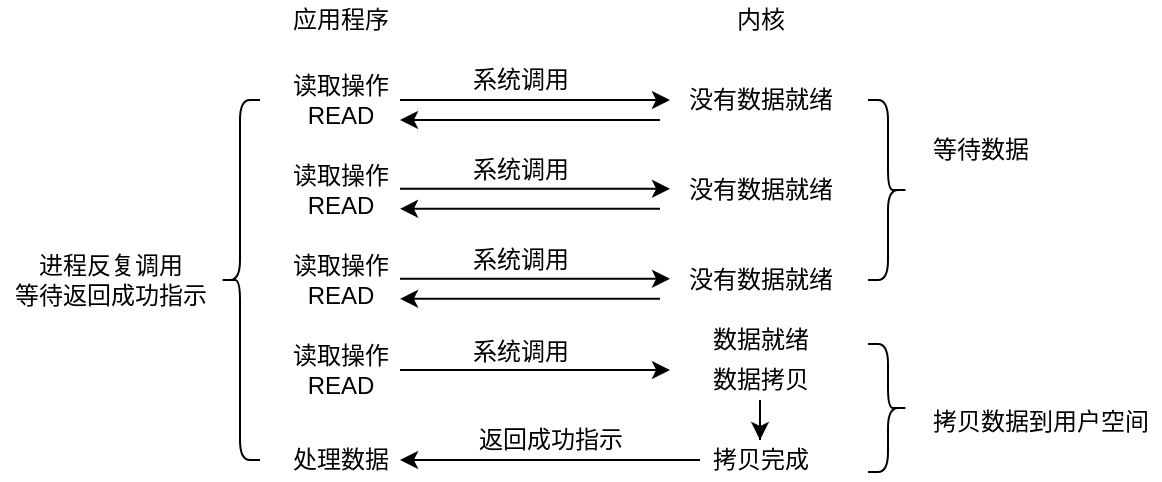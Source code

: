 <mxfile version="14.1.5" type="device"><diagram id="7JqhIfJGkgIkduY4dg1-" name="第 1 页"><mxGraphModel dx="1086" dy="966" grid="1" gridSize="10" guides="1" tooltips="1" connect="1" arrows="1" fold="1" page="1" pageScale="1" pageWidth="827" pageHeight="1169" math="0" shadow="0"><root><mxCell id="0"/><mxCell id="1" parent="0"/><mxCell id="bcS-eWJCwvyhSF3zMbxG-1" value="应用程序&lt;br&gt;" style="text;html=1;align=center;verticalAlign=middle;resizable=0;points=[];autosize=1;" parent="1" vertex="1"><mxGeometry x="180" y="200" width="60" height="20" as="geometry"/></mxCell><mxCell id="bcS-eWJCwvyhSF3zMbxG-4" value="" style="edgeStyle=orthogonalEdgeStyle;rounded=0;orthogonalLoop=1;jettySize=auto;html=1;" parent="1" source="bcS-eWJCwvyhSF3zMbxG-2" target="bcS-eWJCwvyhSF3zMbxG-3" edge="1"><mxGeometry relative="1" as="geometry"/></mxCell><mxCell id="bcS-eWJCwvyhSF3zMbxG-2" value="读取操作&lt;br&gt;READ" style="text;html=1;align=center;verticalAlign=middle;resizable=0;points=[];autosize=1;" parent="1" vertex="1"><mxGeometry x="180" y="235" width="60" height="30" as="geometry"/></mxCell><mxCell id="bcS-eWJCwvyhSF3zMbxG-3" value="没有数据就绪" style="text;html=1;align=center;verticalAlign=middle;resizable=0;points=[];autosize=1;" parent="1" vertex="1"><mxGeometry x="375" y="240" width="90" height="20" as="geometry"/></mxCell><mxCell id="bcS-eWJCwvyhSF3zMbxG-5" value="数据就绪" style="text;html=1;align=center;verticalAlign=middle;resizable=0;points=[];autosize=1;" parent="1" vertex="1"><mxGeometry x="390" y="360" width="60" height="20" as="geometry"/></mxCell><mxCell id="bcS-eWJCwvyhSF3zMbxG-9" value="" style="edgeStyle=orthogonalEdgeStyle;rounded=0;orthogonalLoop=1;jettySize=auto;html=1;" parent="1" source="bcS-eWJCwvyhSF3zMbxG-7" target="bcS-eWJCwvyhSF3zMbxG-8" edge="1"><mxGeometry relative="1" as="geometry"/></mxCell><mxCell id="bcS-eWJCwvyhSF3zMbxG-7" value="数据拷贝" style="text;html=1;align=center;verticalAlign=middle;resizable=0;points=[];autosize=1;" parent="1" vertex="1"><mxGeometry x="390" y="380" width="60" height="20" as="geometry"/></mxCell><mxCell id="bcS-eWJCwvyhSF3zMbxG-11" value="" style="edgeStyle=orthogonalEdgeStyle;rounded=0;orthogonalLoop=1;jettySize=auto;html=1;" parent="1" source="bcS-eWJCwvyhSF3zMbxG-8" target="bcS-eWJCwvyhSF3zMbxG-10" edge="1"><mxGeometry relative="1" as="geometry"/></mxCell><mxCell id="bcS-eWJCwvyhSF3zMbxG-8" value="拷贝完成" style="text;html=1;align=center;verticalAlign=middle;resizable=0;points=[];autosize=1;" parent="1" vertex="1"><mxGeometry x="390" y="420" width="60" height="20" as="geometry"/></mxCell><mxCell id="bcS-eWJCwvyhSF3zMbxG-10" value="处理数据" style="text;html=1;align=center;verticalAlign=middle;resizable=0;points=[];autosize=1;" parent="1" vertex="1"><mxGeometry x="180" y="420" width="60" height="20" as="geometry"/></mxCell><mxCell id="bcS-eWJCwvyhSF3zMbxG-12" value="" style="shape=curlyBracket;whiteSpace=wrap;html=1;rounded=1;" parent="1" vertex="1"><mxGeometry x="150" y="250" width="20" height="180" as="geometry"/></mxCell><mxCell id="bcS-eWJCwvyhSF3zMbxG-13" value="" style="shape=curlyBracket;whiteSpace=wrap;html=1;rounded=1;rotation=-180;" parent="1" vertex="1"><mxGeometry x="474" y="250" width="20" height="90" as="geometry"/></mxCell><mxCell id="bcS-eWJCwvyhSF3zMbxG-14" value="" style="shape=curlyBracket;whiteSpace=wrap;html=1;rounded=1;rotation=-180;" parent="1" vertex="1"><mxGeometry x="474" y="372" width="20" height="64" as="geometry"/></mxCell><mxCell id="bcS-eWJCwvyhSF3zMbxG-15" value="等待数据" style="text;html=1;align=center;verticalAlign=middle;resizable=0;points=[];autosize=1;" parent="1" vertex="1"><mxGeometry x="500" y="265" width="60" height="20" as="geometry"/></mxCell><mxCell id="bcS-eWJCwvyhSF3zMbxG-16" value="拷贝数据到用户空间" style="text;html=1;align=center;verticalAlign=middle;resizable=0;points=[];autosize=1;" parent="1" vertex="1"><mxGeometry x="500" y="401" width="120" height="20" as="geometry"/></mxCell><mxCell id="bcS-eWJCwvyhSF3zMbxG-17" value="系统调用" style="text;html=1;align=center;verticalAlign=middle;resizable=0;points=[];autosize=1;" parent="1" vertex="1"><mxGeometry x="270" y="230" width="60" height="20" as="geometry"/></mxCell><mxCell id="bcS-eWJCwvyhSF3zMbxG-18" value="返回成功指示" style="text;html=1;align=center;verticalAlign=middle;resizable=0;points=[];autosize=1;" parent="1" vertex="1"><mxGeometry x="270" y="410" width="90" height="20" as="geometry"/></mxCell><mxCell id="bcS-eWJCwvyhSF3zMbxG-19" value="内核" style="text;html=1;align=center;verticalAlign=middle;resizable=0;points=[];autosize=1;" parent="1" vertex="1"><mxGeometry x="400" y="200" width="40" height="20" as="geometry"/></mxCell><mxCell id="bcS-eWJCwvyhSF3zMbxG-20" value="进程反复调用&lt;br&gt;等待返回成功指示" style="text;html=1;align=center;verticalAlign=middle;resizable=0;points=[];autosize=1;" parent="1" vertex="1"><mxGeometry x="40" y="325" width="110" height="30" as="geometry"/></mxCell><mxCell id="SeTZgjgZs3JU4rDHdnHW-1" value="读取操作&lt;br&gt;READ" style="text;html=1;align=center;verticalAlign=middle;resizable=0;points=[];autosize=1;" parent="1" vertex="1"><mxGeometry x="180" y="280" width="60" height="30" as="geometry"/></mxCell><mxCell id="SeTZgjgZs3JU4rDHdnHW-2" value="读取操作&lt;br&gt;READ" style="text;html=1;align=center;verticalAlign=middle;resizable=0;points=[];autosize=1;" parent="1" vertex="1"><mxGeometry x="180" y="325" width="60" height="30" as="geometry"/></mxCell><mxCell id="SeTZgjgZs3JU4rDHdnHW-3" value="读取操作&lt;br&gt;READ" style="text;html=1;align=center;verticalAlign=middle;resizable=0;points=[];autosize=1;" parent="1" vertex="1"><mxGeometry x="180" y="370" width="60" height="30" as="geometry"/></mxCell><mxCell id="SeTZgjgZs3JU4rDHdnHW-5" value="没有数据就绪" style="text;html=1;align=center;verticalAlign=middle;resizable=0;points=[];autosize=1;" parent="1" vertex="1"><mxGeometry x="375" y="285" width="90" height="20" as="geometry"/></mxCell><mxCell id="SeTZgjgZs3JU4rDHdnHW-6" value="没有数据就绪" style="text;html=1;align=center;verticalAlign=middle;resizable=0;points=[];autosize=1;" parent="1" vertex="1"><mxGeometry x="375" y="330" width="90" height="20" as="geometry"/></mxCell><mxCell id="SeTZgjgZs3JU4rDHdnHW-7" value="" style="edgeStyle=orthogonalEdgeStyle;rounded=0;orthogonalLoop=1;jettySize=auto;html=1;" parent="1" edge="1"><mxGeometry relative="1" as="geometry"><mxPoint x="370" y="260" as="sourcePoint"/><mxPoint x="240" y="260" as="targetPoint"/></mxGeometry></mxCell><mxCell id="SeTZgjgZs3JU4rDHdnHW-9" value="" style="edgeStyle=orthogonalEdgeStyle;rounded=0;orthogonalLoop=1;jettySize=auto;html=1;" parent="1" edge="1"><mxGeometry relative="1" as="geometry"><mxPoint x="240" y="294.43" as="sourcePoint"/><mxPoint x="375" y="294.43" as="targetPoint"/></mxGeometry></mxCell><mxCell id="SeTZgjgZs3JU4rDHdnHW-10" value="系统调用" style="text;html=1;align=center;verticalAlign=middle;resizable=0;points=[];autosize=1;" parent="1" vertex="1"><mxGeometry x="270" y="275" width="60" height="20" as="geometry"/></mxCell><mxCell id="SeTZgjgZs3JU4rDHdnHW-11" value="" style="edgeStyle=orthogonalEdgeStyle;rounded=0;orthogonalLoop=1;jettySize=auto;html=1;" parent="1" edge="1"><mxGeometry relative="1" as="geometry"><mxPoint x="370" y="304.43" as="sourcePoint"/><mxPoint x="240" y="304.43" as="targetPoint"/></mxGeometry></mxCell><mxCell id="SeTZgjgZs3JU4rDHdnHW-12" value="" style="edgeStyle=orthogonalEdgeStyle;rounded=0;orthogonalLoop=1;jettySize=auto;html=1;" parent="1" edge="1"><mxGeometry relative="1" as="geometry"><mxPoint x="240" y="339.43" as="sourcePoint"/><mxPoint x="375" y="339.43" as="targetPoint"/></mxGeometry></mxCell><mxCell id="SeTZgjgZs3JU4rDHdnHW-13" value="系统调用" style="text;html=1;align=center;verticalAlign=middle;resizable=0;points=[];autosize=1;" parent="1" vertex="1"><mxGeometry x="270" y="320" width="60" height="20" as="geometry"/></mxCell><mxCell id="SeTZgjgZs3JU4rDHdnHW-14" value="" style="edgeStyle=orthogonalEdgeStyle;rounded=0;orthogonalLoop=1;jettySize=auto;html=1;" parent="1" edge="1"><mxGeometry relative="1" as="geometry"><mxPoint x="370" y="349.43" as="sourcePoint"/><mxPoint x="240" y="349.43" as="targetPoint"/></mxGeometry></mxCell><mxCell id="SeTZgjgZs3JU4rDHdnHW-15" value="" style="edgeStyle=orthogonalEdgeStyle;rounded=0;orthogonalLoop=1;jettySize=auto;html=1;" parent="1" edge="1"><mxGeometry relative="1" as="geometry"><mxPoint x="240" y="385" as="sourcePoint"/><mxPoint x="375" y="385" as="targetPoint"/></mxGeometry></mxCell><mxCell id="SeTZgjgZs3JU4rDHdnHW-16" value="系统调用" style="text;html=1;align=center;verticalAlign=middle;resizable=0;points=[];autosize=1;" parent="1" vertex="1"><mxGeometry x="270" y="366" width="60" height="20" as="geometry"/></mxCell></root></mxGraphModel></diagram></mxfile>